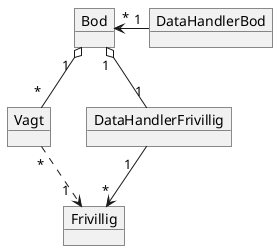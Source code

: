 @startuml
'https://plantuml.com/object-diagram


object Frivillig {
}
object Vagt {
}
object Bod {
}
object DataHandlerBod {
}
object DataHandlerFrivillig {
}

/' Herunder kommer pile '/

DataHandlerFrivillig "1   "-->"*" Frivillig
Bod "1" o-- "1" DataHandlerFrivillig
Bod "1  " o-- " * " Vagt
DataHandlerBod "1" -left-> "*" Bod
Vagt " *" ..> "1  " Frivillig




@enduml